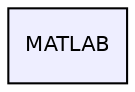 digraph "MATLAB" {
  compound=true
  node [ fontsize="10", fontname="Helvetica"];
  edge [ labelfontsize="10", labelfontname="Helvetica"];
  dir_26e95c14e39a3b2aa874b4ad85a981a5 [shape=box, label="MATLAB", style="filled", fillcolor="#eeeeff", pencolor="black", URL="dir_26e95c14e39a3b2aa874b4ad85a981a5.html"];
}
